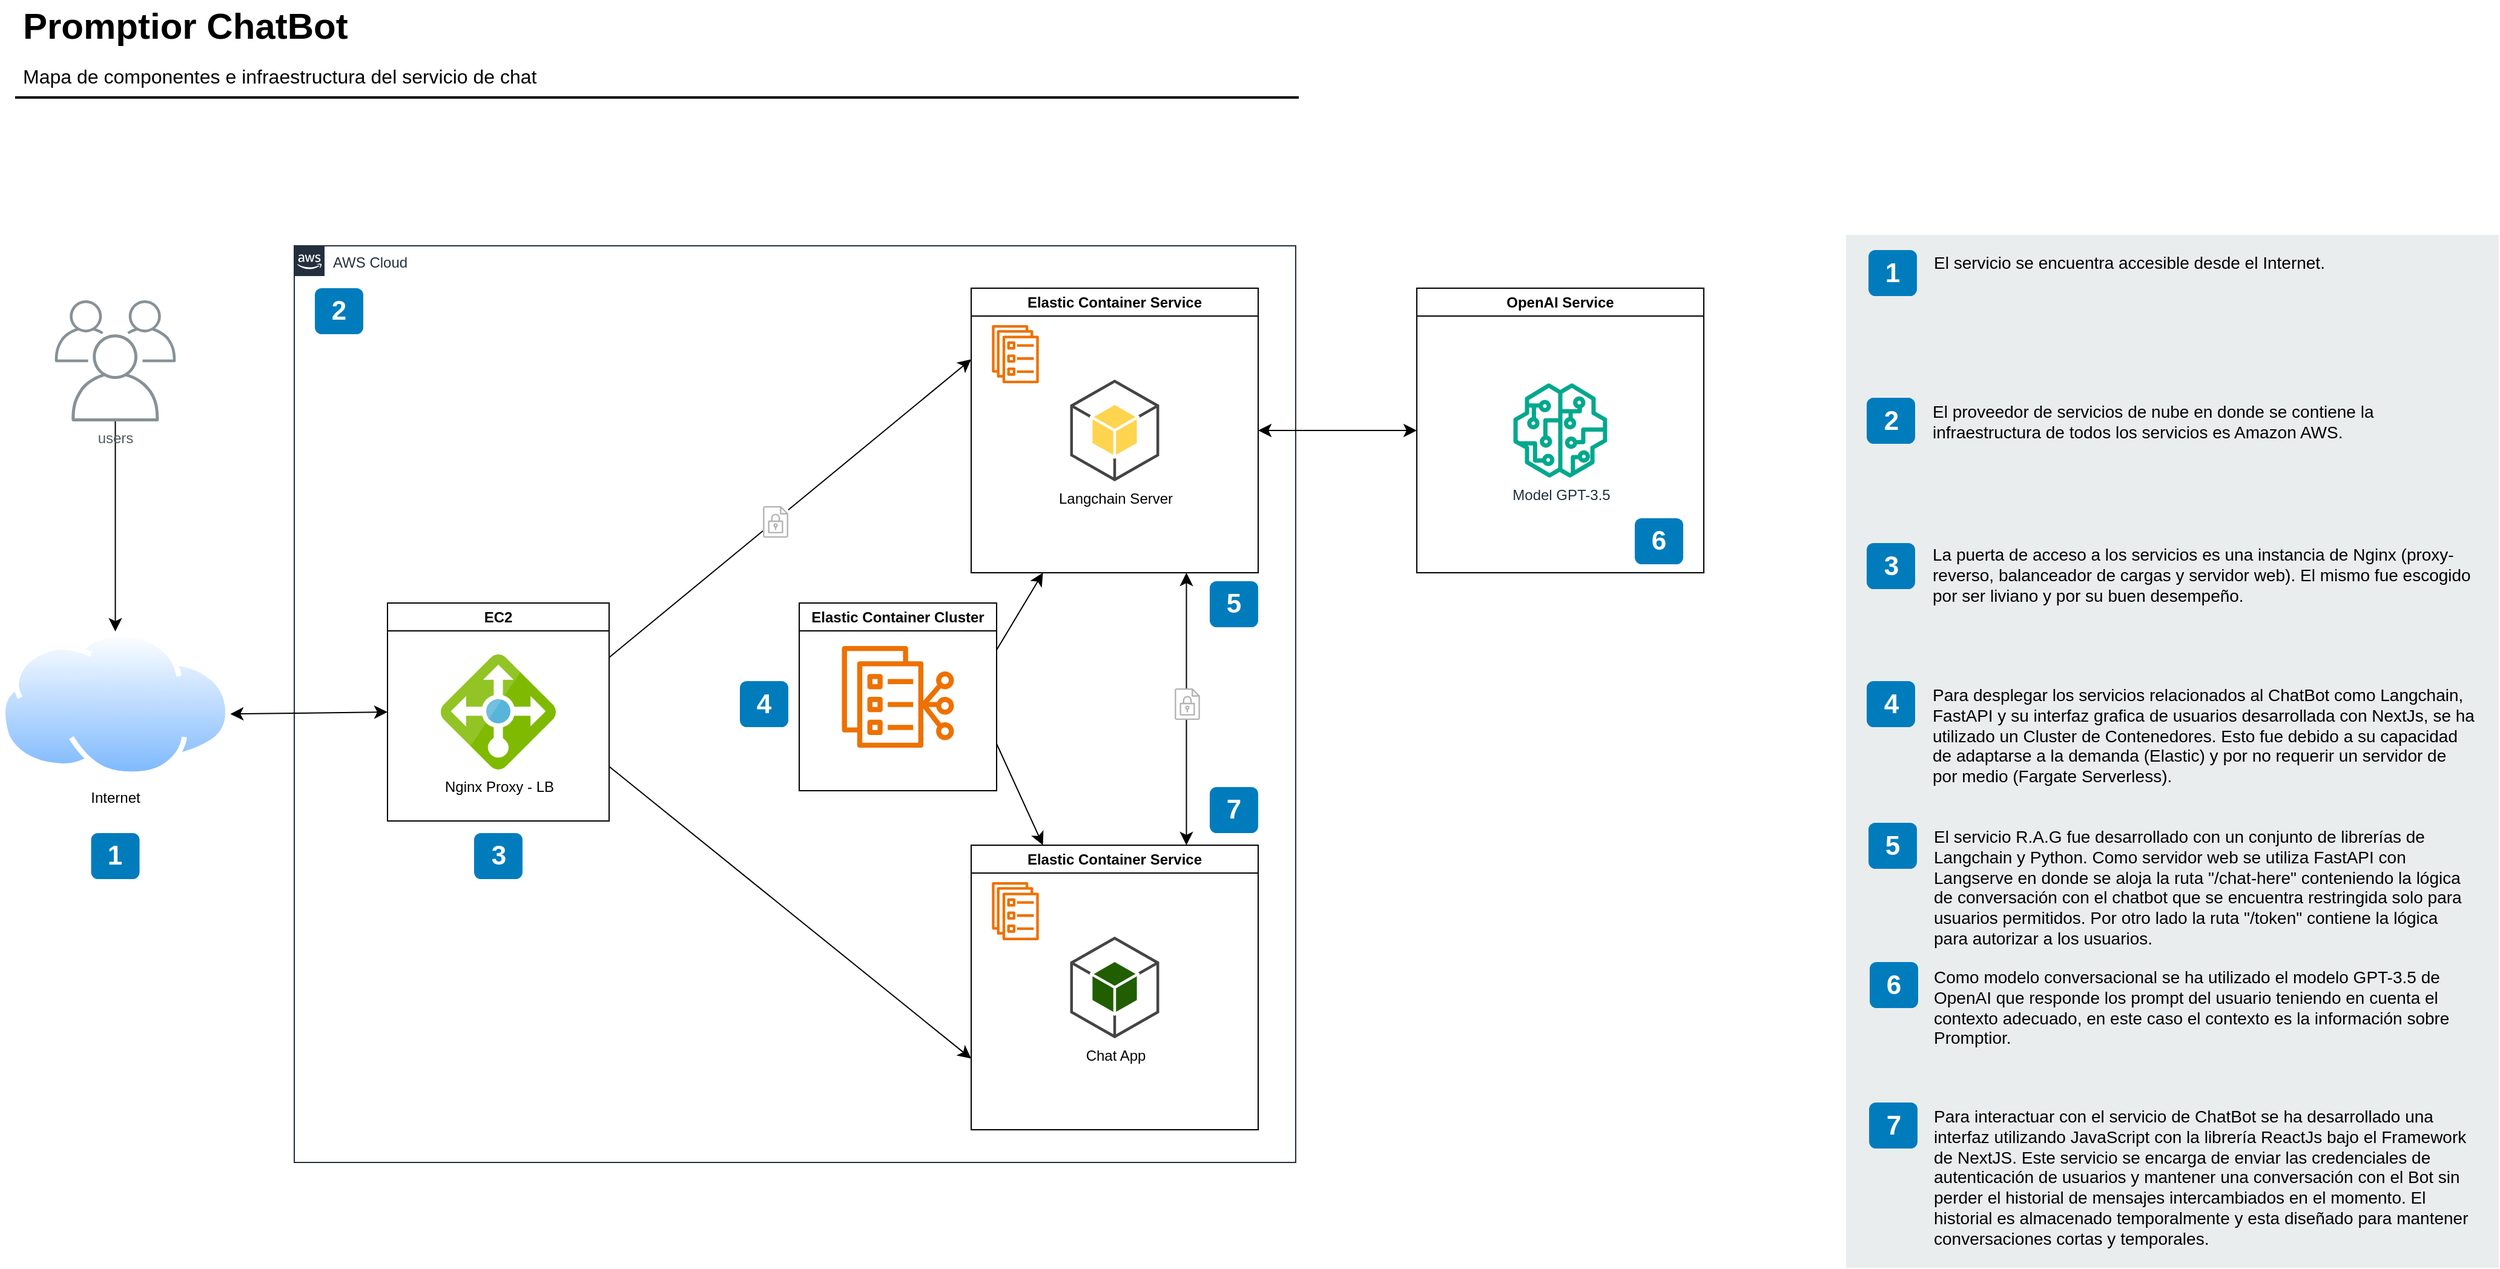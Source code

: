 <mxfile version="24.0.7" type="device">
  <diagram id="Ht1M8jgEwFfnCIfOTk4-" name="Page-1">
    <mxGraphModel dx="2891" dy="2234" grid="1" gridSize="10" guides="1" tooltips="1" connect="1" arrows="1" fold="1" page="1" pageScale="1" pageWidth="827" pageHeight="1169" math="0" shadow="0">
      <root>
        <mxCell id="0" />
        <mxCell id="1" parent="0" />
        <mxCell id="jZVaUwOg5UY3L9NAnvdq-71" value="AWS Cloud" style="points=[[0,0],[0.25,0],[0.5,0],[0.75,0],[1,0],[1,0.25],[1,0.5],[1,0.75],[1,1],[0.75,1],[0.5,1],[0.25,1],[0,1],[0,0.75],[0,0.5],[0,0.25]];outlineConnect=0;gradientColor=none;html=1;whiteSpace=wrap;fontSize=12;fontStyle=0;shape=mxgraph.aws4.group;grIcon=mxgraph.aws4.group_aws_cloud_alt;strokeColor=#232F3E;fillColor=none;verticalAlign=top;align=left;spacingLeft=30;fontColor=#232F3E;dashed=0;labelBackgroundColor=none;container=1;pointerEvents=0;collapsible=0;recursiveResize=0;" parent="1" vertex="1">
          <mxGeometry x="263" y="229" width="827" height="757" as="geometry" />
        </mxCell>
        <mxCell id="gL8OUBxxMgEFJPBuRI0e-1" value="Elastic Container Service" style="swimlane;whiteSpace=wrap;html=1;startSize=23;" parent="jZVaUwOg5UY3L9NAnvdq-71" vertex="1">
          <mxGeometry x="559" y="35" width="237" height="235" as="geometry" />
        </mxCell>
        <mxCell id="gL8OUBxxMgEFJPBuRI0e-4" value="" style="sketch=0;outlineConnect=0;fontColor=#232F3E;gradientColor=none;fillColor=#ED7100;strokeColor=none;dashed=0;verticalLabelPosition=bottom;verticalAlign=top;align=center;html=1;fontSize=12;fontStyle=0;aspect=fixed;pointerEvents=1;shape=mxgraph.aws4.ecs_service;" parent="gL8OUBxxMgEFJPBuRI0e-1" vertex="1">
          <mxGeometry x="17" y="30.5" width="39" height="48" as="geometry" />
        </mxCell>
        <mxCell id="gL8OUBxxMgEFJPBuRI0e-17" value="Langchain Server" style="outlineConnect=0;dashed=0;verticalLabelPosition=bottom;verticalAlign=top;align=center;html=1;shape=mxgraph.aws3.android;fillColor=#FFD44F;gradientColor=none;" parent="gL8OUBxxMgEFJPBuRI0e-1" vertex="1">
          <mxGeometry x="81.75" y="75.5" width="73.5" height="84" as="geometry" />
        </mxCell>
        <mxCell id="gL8OUBxxMgEFJPBuRI0e-9" style="edgeStyle=none;curved=1;rounded=0;orthogonalLoop=1;jettySize=auto;html=1;exitX=1;exitY=0.25;exitDx=0;exitDy=0;entryX=0.25;entryY=1;entryDx=0;entryDy=0;fontSize=12;startSize=8;endSize=8;" parent="jZVaUwOg5UY3L9NAnvdq-71" source="gL8OUBxxMgEFJPBuRI0e-5" target="gL8OUBxxMgEFJPBuRI0e-1" edge="1">
          <mxGeometry relative="1" as="geometry" />
        </mxCell>
        <mxCell id="gL8OUBxxMgEFJPBuRI0e-13" style="edgeStyle=none;curved=1;rounded=0;orthogonalLoop=1;jettySize=auto;html=1;exitX=1;exitY=0.75;exitDx=0;exitDy=0;entryX=0.25;entryY=0;entryDx=0;entryDy=0;fontSize=12;startSize=8;endSize=8;" parent="jZVaUwOg5UY3L9NAnvdq-71" source="gL8OUBxxMgEFJPBuRI0e-5" target="gL8OUBxxMgEFJPBuRI0e-10" edge="1">
          <mxGeometry relative="1" as="geometry" />
        </mxCell>
        <mxCell id="gL8OUBxxMgEFJPBuRI0e-5" value="Elastic Container Cluster" style="swimlane;whiteSpace=wrap;html=1;startSize=23;" parent="jZVaUwOg5UY3L9NAnvdq-71" vertex="1">
          <mxGeometry x="417" y="295" width="163" height="155" as="geometry" />
        </mxCell>
        <mxCell id="gL8OUBxxMgEFJPBuRI0e-8" value="" style="sketch=0;outlineConnect=0;fontColor=#232F3E;gradientColor=none;fillColor=#ED7100;strokeColor=none;dashed=0;verticalLabelPosition=bottom;verticalAlign=top;align=center;html=1;fontSize=12;fontStyle=0;aspect=fixed;pointerEvents=1;shape=mxgraph.aws4.ecs_service_connect;" parent="gL8OUBxxMgEFJPBuRI0e-5" vertex="1">
          <mxGeometry x="35.25" y="35.1" width="92.5" height="84.79" as="geometry" />
        </mxCell>
        <mxCell id="gL8OUBxxMgEFJPBuRI0e-10" value="Elastic Container Service" style="swimlane;whiteSpace=wrap;html=1;startSize=23;" parent="jZVaUwOg5UY3L9NAnvdq-71" vertex="1">
          <mxGeometry x="559" y="495" width="237" height="235" as="geometry" />
        </mxCell>
        <mxCell id="gL8OUBxxMgEFJPBuRI0e-12" value="" style="sketch=0;outlineConnect=0;fontColor=#232F3E;gradientColor=none;fillColor=#ED7100;strokeColor=none;dashed=0;verticalLabelPosition=bottom;verticalAlign=top;align=center;html=1;fontSize=12;fontStyle=0;aspect=fixed;pointerEvents=1;shape=mxgraph.aws4.ecs_service;" parent="gL8OUBxxMgEFJPBuRI0e-10" vertex="1">
          <mxGeometry x="17" y="30.5" width="39" height="48" as="geometry" />
        </mxCell>
        <mxCell id="gL8OUBxxMgEFJPBuRI0e-16" value="Chat App" style="outlineConnect=0;dashed=0;verticalLabelPosition=bottom;verticalAlign=top;align=center;html=1;shape=mxgraph.aws3.android;fillColor=#205E00;gradientColor=none;" parent="gL8OUBxxMgEFJPBuRI0e-10" vertex="1">
          <mxGeometry x="81.75" y="75.5" width="73.5" height="84" as="geometry" />
        </mxCell>
        <mxCell id="jZVaUwOg5UY3L9NAnvdq-103" value="3" style="rounded=1;whiteSpace=wrap;html=1;fillColor=#007CBD;strokeColor=none;fontColor=#FFFFFF;fontStyle=1;fontSize=22;labelBackgroundColor=none;" parent="jZVaUwOg5UY3L9NAnvdq-71" vertex="1">
          <mxGeometry x="148.5" y="485" width="40" height="38" as="geometry" />
        </mxCell>
        <mxCell id="gL8OUBxxMgEFJPBuRI0e-24" value="" style="endArrow=classic;startArrow=classic;html=1;rounded=0;fontSize=12;startSize=8;endSize=8;curved=1;entryX=0.75;entryY=1;entryDx=0;entryDy=0;exitX=0.75;exitY=0;exitDx=0;exitDy=0;" parent="jZVaUwOg5UY3L9NAnvdq-71" source="gL8OUBxxMgEFJPBuRI0e-10" target="gL8OUBxxMgEFJPBuRI0e-1" edge="1">
          <mxGeometry width="50" height="50" relative="1" as="geometry">
            <mxPoint x="457" y="365" as="sourcePoint" />
            <mxPoint x="507" y="315" as="targetPoint" />
          </mxGeometry>
        </mxCell>
        <mxCell id="gL8OUBxxMgEFJPBuRI0e-28" style="edgeStyle=none;curved=1;rounded=0;orthogonalLoop=1;jettySize=auto;html=1;exitX=1;exitY=0.25;exitDx=0;exitDy=0;entryX=0;entryY=0.25;entryDx=0;entryDy=0;fontSize=12;startSize=8;endSize=8;" parent="jZVaUwOg5UY3L9NAnvdq-71" source="gL8OUBxxMgEFJPBuRI0e-25" target="gL8OUBxxMgEFJPBuRI0e-1" edge="1">
          <mxGeometry relative="1" as="geometry" />
        </mxCell>
        <mxCell id="gL8OUBxxMgEFJPBuRI0e-29" style="edgeStyle=none;curved=1;rounded=0;orthogonalLoop=1;jettySize=auto;html=1;exitX=1;exitY=0.75;exitDx=0;exitDy=0;entryX=0;entryY=0.75;entryDx=0;entryDy=0;fontSize=12;startSize=8;endSize=8;" parent="jZVaUwOg5UY3L9NAnvdq-71" source="gL8OUBxxMgEFJPBuRI0e-25" target="gL8OUBxxMgEFJPBuRI0e-10" edge="1">
          <mxGeometry relative="1" as="geometry" />
        </mxCell>
        <mxCell id="gL8OUBxxMgEFJPBuRI0e-25" value="EC2" style="swimlane;whiteSpace=wrap;html=1;startSize=23;" parent="jZVaUwOg5UY3L9NAnvdq-71" vertex="1">
          <mxGeometry x="77" y="295" width="183" height="180" as="geometry" />
        </mxCell>
        <mxCell id="gL8OUBxxMgEFJPBuRI0e-27" value="Nginx Proxy - LB" style="image;sketch=0;aspect=fixed;html=1;points=[];align=center;fontSize=12;image=img/lib/mscae/Load_Balancer_feature.svg;" parent="gL8OUBxxMgEFJPBuRI0e-25" vertex="1">
          <mxGeometry x="44" y="42.5" width="95" height="95" as="geometry" />
        </mxCell>
        <mxCell id="jZVaUwOg5UY3L9NAnvdq-173" value="" style="group" parent="jZVaUwOg5UY3L9NAnvdq-71" vertex="1" connectable="0">
          <mxGeometry x="387" y="215" width="21" height="26" as="geometry" />
        </mxCell>
        <mxCell id="jZVaUwOg5UY3L9NAnvdq-174" value="" style="rounded=0;whiteSpace=wrap;html=1;labelBackgroundColor=#ffffff;fontSize=14;align=center;strokeColor=none;" parent="jZVaUwOg5UY3L9NAnvdq-173" vertex="1">
          <mxGeometry width="21" height="26" as="geometry" />
        </mxCell>
        <mxCell id="jZVaUwOg5UY3L9NAnvdq-175" value="" style="outlineConnect=0;fontColor=#232F3E;gradientColor=none;fillColor=#B3B3B3;strokeColor=none;dashed=0;verticalLabelPosition=bottom;verticalAlign=top;align=center;html=1;fontSize=12;fontStyle=0;aspect=fixed;pointerEvents=1;shape=mxgraph.aws4.encrypted_data;labelBackgroundColor=#ffffff;" parent="jZVaUwOg5UY3L9NAnvdq-173" vertex="1">
          <mxGeometry width="21" height="26" as="geometry" />
        </mxCell>
        <mxCell id="gL8OUBxxMgEFJPBuRI0e-36" value="4" style="rounded=1;whiteSpace=wrap;html=1;fillColor=#007CBD;strokeColor=none;fontColor=#FFFFFF;fontStyle=1;fontSize=22;labelBackgroundColor=none;" parent="jZVaUwOg5UY3L9NAnvdq-71" vertex="1">
          <mxGeometry x="368" y="359.5" width="40" height="38" as="geometry" />
        </mxCell>
        <mxCell id="gL8OUBxxMgEFJPBuRI0e-37" value="5" style="rounded=1;whiteSpace=wrap;html=1;fillColor=#007CBD;strokeColor=none;fontColor=#FFFFFF;fontStyle=1;fontSize=22;labelBackgroundColor=none;" parent="jZVaUwOg5UY3L9NAnvdq-71" vertex="1">
          <mxGeometry x="756" y="277" width="40" height="38" as="geometry" />
        </mxCell>
        <mxCell id="gL8OUBxxMgEFJPBuRI0e-38" value="7" style="rounded=1;whiteSpace=wrap;html=1;fillColor=#007CBD;strokeColor=none;fontColor=#FFFFFF;fontStyle=1;fontSize=22;labelBackgroundColor=none;" parent="jZVaUwOg5UY3L9NAnvdq-71" vertex="1">
          <mxGeometry x="756" y="447" width="40" height="38" as="geometry" />
        </mxCell>
        <mxCell id="gL8OUBxxMgEFJPBuRI0e-44" value="2" style="rounded=1;whiteSpace=wrap;html=1;fillColor=#007CBD;strokeColor=none;fontColor=#FFFFFF;fontStyle=1;fontSize=22;labelBackgroundColor=none;" parent="jZVaUwOg5UY3L9NAnvdq-71" vertex="1">
          <mxGeometry x="17" y="35" width="40" height="38" as="geometry" />
        </mxCell>
        <mxCell id="-QjtrjUzRDEMRZ5MF8oH-46" value="" style="rounded=0;whiteSpace=wrap;html=1;fillColor=#EAEDED;fontSize=22;fontColor=#FFFFFF;strokeColor=none;labelBackgroundColor=none;" parent="1" vertex="1">
          <mxGeometry x="1544.5" y="220" width="539" height="853" as="geometry" />
        </mxCell>
        <mxCell id="-QjtrjUzRDEMRZ5MF8oH-36" value="1" style="rounded=1;whiteSpace=wrap;html=1;fillColor=#007CBD;strokeColor=none;fontColor=#FFFFFF;fontStyle=1;fontSize=22;labelBackgroundColor=none;" parent="1" vertex="1">
          <mxGeometry x="1563" y="232.5" width="40" height="38" as="geometry" />
        </mxCell>
        <mxCell id="-QjtrjUzRDEMRZ5MF8oH-37" value="2" style="rounded=1;whiteSpace=wrap;html=1;fillColor=#007CBD;strokeColor=none;fontColor=#FFFFFF;fontStyle=1;fontSize=22;labelBackgroundColor=none;" parent="1" vertex="1">
          <mxGeometry x="1561.5" y="354.5" width="40" height="38" as="geometry" />
        </mxCell>
        <mxCell id="-QjtrjUzRDEMRZ5MF8oH-38" value="3" style="rounded=1;whiteSpace=wrap;html=1;fillColor=#007CBD;strokeColor=none;fontColor=#FFFFFF;fontStyle=1;fontSize=22;labelBackgroundColor=none;" parent="1" vertex="1">
          <mxGeometry x="1561.5" y="474.5" width="40" height="38" as="geometry" />
        </mxCell>
        <mxCell id="-QjtrjUzRDEMRZ5MF8oH-39" value="4" style="rounded=1;whiteSpace=wrap;html=1;fillColor=#007CBD;strokeColor=none;fontColor=#FFFFFF;fontStyle=1;fontSize=22;labelBackgroundColor=none;" parent="1" vertex="1">
          <mxGeometry x="1561.5" y="588.5" width="40" height="38" as="geometry" />
        </mxCell>
        <mxCell id="-QjtrjUzRDEMRZ5MF8oH-40" value="5" style="rounded=1;whiteSpace=wrap;html=1;fillColor=#007CBD;strokeColor=none;fontColor=#FFFFFF;fontStyle=1;fontSize=22;labelBackgroundColor=none;" parent="1" vertex="1">
          <mxGeometry x="1563" y="705.5" width="40" height="38" as="geometry" />
        </mxCell>
        <mxCell id="-QjtrjUzRDEMRZ5MF8oH-41" value="6" style="rounded=1;whiteSpace=wrap;html=1;fillColor=#007CBD;strokeColor=none;fontColor=#FFFFFF;fontStyle=1;fontSize=22;labelBackgroundColor=none;" parent="1" vertex="1">
          <mxGeometry x="1564" y="820.5" width="40" height="38" as="geometry" />
        </mxCell>
        <mxCell id="-QjtrjUzRDEMRZ5MF8oH-42" value="7" style="rounded=1;whiteSpace=wrap;html=1;fillColor=#007CBD;strokeColor=none;fontColor=#FFFFFF;fontStyle=1;fontSize=22;labelBackgroundColor=none;" parent="1" vertex="1">
          <mxGeometry x="1563.5" y="936.5" width="40" height="38" as="geometry" />
        </mxCell>
        <mxCell id="-QjtrjUzRDEMRZ5MF8oH-47" value="Promptior ChatBot" style="text;html=1;resizable=0;points=[];autosize=1;align=left;verticalAlign=top;spacingTop=-4;fontSize=30;fontStyle=1;labelBackgroundColor=none;" parent="1" vertex="1">
          <mxGeometry x="36.5" y="26.5" width="270" height="40" as="geometry" />
        </mxCell>
        <mxCell id="-QjtrjUzRDEMRZ5MF8oH-48" value="Mapa de componentes e infraestructura del servicio de chat" style="text;html=1;resizable=0;points=[];autosize=1;align=left;verticalAlign=top;spacingTop=-4;fontSize=16;labelBackgroundColor=none;" parent="1" vertex="1">
          <mxGeometry x="36.5" y="76.5" width="450" height="30" as="geometry" />
        </mxCell>
        <mxCell id="SCVMTBWpLvtzJIhz15lM-1" value="" style="line;strokeWidth=2;html=1;fontSize=14;labelBackgroundColor=none;" parent="1" vertex="1">
          <mxGeometry x="32.5" y="101.5" width="1060" height="10" as="geometry" />
        </mxCell>
        <mxCell id="SCVMTBWpLvtzJIhz15lM-6" value="&lt;span&gt;El servicio se encuentra accesible desde el Internet&lt;/span&gt;&lt;span style=&quot;background-color: initial;&quot;&gt;.&lt;/span&gt;" style="text;html=1;align=left;verticalAlign=top;spacingTop=-4;fontSize=14;labelBackgroundColor=none;whiteSpace=wrap;" parent="1" vertex="1">
          <mxGeometry x="1614.5" y="232" width="449" height="118" as="geometry" />
        </mxCell>
        <mxCell id="SCVMTBWpLvtzJIhz15lM-7" value="El proveedor de servicios de nube en donde se contiene la infraestructura de todos los servicios es Amazon AWS." style="text;html=1;align=left;verticalAlign=top;spacingTop=-4;fontSize=14;labelBackgroundColor=none;whiteSpace=wrap;" parent="1" vertex="1">
          <mxGeometry x="1613.5" y="355" width="450" height="115" as="geometry" />
        </mxCell>
        <mxCell id="SCVMTBWpLvtzJIhz15lM-9" value="La puerta de acceso a los servicios es una instancia de Nginx (proxy-reverso, balanceador de cargas y servidor web). El mismo fue escogido por ser liviano y por su buen desempeño." style="text;html=1;align=left;verticalAlign=top;spacingTop=-4;fontSize=14;labelBackgroundColor=none;whiteSpace=wrap;" parent="1" vertex="1">
          <mxGeometry x="1613.5" y="473" width="450" height="117" as="geometry" />
        </mxCell>
        <mxCell id="SCVMTBWpLvtzJIhz15lM-10" value="&lt;span&gt;Para desplegar los servicios relacionados al ChatBot como Langchain, FastAPI y su interfaz grafica de usuarios desarrollada con NextJs, se ha utilizado un Cluster de Contenedores. Esto fue debido a su capacidad de adaptarse a la demanda (Elastic) y por no requerir un servidor de por medio (Fargate Serverless).&lt;/span&gt;" style="text;html=1;align=left;verticalAlign=top;spacingTop=-4;fontSize=14;labelBackgroundColor=none;whiteSpace=wrap;" parent="1" vertex="1">
          <mxGeometry x="1613.5" y="589" width="450" height="121" as="geometry" />
        </mxCell>
        <mxCell id="SCVMTBWpLvtzJIhz15lM-11" value="El servicio R.A.G fue desarrollado con un conjunto de librerías de Langchain y Python. Como servidor web se utiliza FastAPI con Langserve en donde se aloja la ruta &quot;/chat-here&quot;&lt;span style=&quot;background-color: initial;&quot;&gt;&amp;nbsp;conteniendo la lógica de conversación con el chatbot que se encuentra restringida solo para usuarios permitidos. Por otro lado la ruta &quot;/token&quot; contiene la lógica para autorizar a los usuarios.&lt;/span&gt;" style="text;html=1;align=left;verticalAlign=top;spacingTop=-4;fontSize=14;labelBackgroundColor=none;whiteSpace=wrap;" parent="1" vertex="1">
          <mxGeometry x="1614.5" y="706" width="449" height="114" as="geometry" />
        </mxCell>
        <mxCell id="SCVMTBWpLvtzJIhz15lM-12" value="&lt;span&gt;Como modelo conversacional se ha utilizado el modelo GPT-3.5 de OpenAI que responde los prompt del usuario teniendo en cuenta el contexto adecuado, en este caso el contexto es la información sobre Promptior.&lt;/span&gt;" style="text;html=1;align=left;verticalAlign=top;spacingTop=-4;fontSize=14;labelBackgroundColor=none;whiteSpace=wrap;" parent="1" vertex="1">
          <mxGeometry x="1614.5" y="822" width="450" height="118" as="geometry" />
        </mxCell>
        <mxCell id="SCVMTBWpLvtzJIhz15lM-13" value="&lt;span&gt;Para interactuar con el servicio de ChatBot se ha desarrollado una interfaz utilizando JavaScript con la librería ReactJs bajo el Framework de NextJS. Este servicio se encarga de enviar las credenciales de autenticaci&lt;/span&gt;ó&lt;span&gt;n de usuarios y mantener una conversación con el Bot sin perder el historial de mensajes intercambiados en el momento. El historial es almacenado temporalmente y esta diseñado para mantener conversaciones cortas y temporales.&lt;/span&gt;" style="text;html=1;align=left;verticalAlign=top;spacingTop=-4;fontSize=14;labelBackgroundColor=none;whiteSpace=wrap;" parent="1" vertex="1">
          <mxGeometry x="1614.5" y="937" width="449" height="113" as="geometry" />
        </mxCell>
        <mxCell id="jZVaUwOg5UY3L9NAnvdq-163" value="" style="group" parent="1" vertex="1" connectable="0">
          <mxGeometry x="990" y="594.5" width="21" height="26" as="geometry" />
        </mxCell>
        <mxCell id="jZVaUwOg5UY3L9NAnvdq-162" value="" style="rounded=0;whiteSpace=wrap;html=1;labelBackgroundColor=#ffffff;fontSize=14;align=center;strokeColor=none;" parent="jZVaUwOg5UY3L9NAnvdq-163" vertex="1">
          <mxGeometry width="21" height="26" as="geometry" />
        </mxCell>
        <mxCell id="jZVaUwOg5UY3L9NAnvdq-161" value="" style="outlineConnect=0;fontColor=#232F3E;gradientColor=none;fillColor=#B3B3B3;strokeColor=none;dashed=0;verticalLabelPosition=bottom;verticalAlign=top;align=center;html=1;fontSize=12;fontStyle=0;aspect=fixed;pointerEvents=1;shape=mxgraph.aws4.encrypted_data;labelBackgroundColor=#ffffff;" parent="jZVaUwOg5UY3L9NAnvdq-163" vertex="1">
          <mxGeometry width="21" height="26" as="geometry" />
        </mxCell>
        <mxCell id="gL8OUBxxMgEFJPBuRI0e-18" value="OpenAI Service" style="swimlane;whiteSpace=wrap;html=1;startSize=23;" parent="1" vertex="1">
          <mxGeometry x="1190" y="264" width="237" height="235" as="geometry" />
        </mxCell>
        <mxCell id="gL8OUBxxMgEFJPBuRI0e-21" value="Model GPT-3.5" style="sketch=0;outlineConnect=0;fontColor=#232F3E;gradientColor=none;fillColor=#01A88D;strokeColor=none;dashed=0;verticalLabelPosition=bottom;verticalAlign=top;align=center;html=1;fontSize=12;fontStyle=0;aspect=fixed;pointerEvents=1;shape=mxgraph.aws4.sagemaker_model;" parent="gL8OUBxxMgEFJPBuRI0e-18" vertex="1">
          <mxGeometry x="79.5" y="78.5" width="78" height="78" as="geometry" />
        </mxCell>
        <mxCell id="gL8OUBxxMgEFJPBuRI0e-39" value="6" style="rounded=1;whiteSpace=wrap;html=1;fillColor=#007CBD;strokeColor=none;fontColor=#FFFFFF;fontStyle=1;fontSize=22;labelBackgroundColor=none;" parent="gL8OUBxxMgEFJPBuRI0e-18" vertex="1">
          <mxGeometry x="180" y="190" width="40" height="38" as="geometry" />
        </mxCell>
        <mxCell id="gL8OUBxxMgEFJPBuRI0e-40" value="" style="endArrow=classic;startArrow=classic;html=1;rounded=0;fontSize=12;startSize=8;endSize=8;curved=1;entryX=1;entryY=0.5;entryDx=0;entryDy=0;exitX=0;exitY=0.5;exitDx=0;exitDy=0;" parent="1" source="gL8OUBxxMgEFJPBuRI0e-18" target="gL8OUBxxMgEFJPBuRI0e-1" edge="1">
          <mxGeometry width="50" height="50" relative="1" as="geometry">
            <mxPoint x="720" y="594" as="sourcePoint" />
            <mxPoint x="770" y="544" as="targetPoint" />
          </mxGeometry>
        </mxCell>
        <mxCell id="gL8OUBxxMgEFJPBuRI0e-41" value="" style="endArrow=classic;startArrow=classic;html=1;rounded=0;fontSize=12;startSize=8;endSize=8;curved=1;entryX=0;entryY=0.5;entryDx=0;entryDy=0;exitX=0.998;exitY=0.568;exitDx=0;exitDy=0;exitPerimeter=0;" parent="1" source="gL8OUBxxMgEFJPBuRI0e-42" target="gL8OUBxxMgEFJPBuRI0e-25" edge="1">
          <mxGeometry width="50" height="50" relative="1" as="geometry">
            <mxPoint x="210.48" y="614" as="sourcePoint" />
            <mxPoint x="320" y="582.5" as="targetPoint" />
          </mxGeometry>
        </mxCell>
        <mxCell id="gL8OUBxxMgEFJPBuRI0e-42" value="Internet" style="image;aspect=fixed;perimeter=ellipsePerimeter;html=1;align=center;shadow=0;dashed=0;spacingTop=3;image=img/lib/active_directory/internet_cloud.svg;" parent="1" vertex="1">
          <mxGeometry x="20" y="547.5" width="190.48" height="120" as="geometry" />
        </mxCell>
        <mxCell id="gL8OUBxxMgEFJPBuRI0e-43" value="1" style="rounded=1;whiteSpace=wrap;html=1;fillColor=#007CBD;strokeColor=none;fontColor=#FFFFFF;fontStyle=1;fontSize=22;labelBackgroundColor=none;" parent="1" vertex="1">
          <mxGeometry x="95.24" y="714" width="40" height="38" as="geometry" />
        </mxCell>
        <mxCell id="gL8OUBxxMgEFJPBuRI0e-46" style="edgeStyle=none;curved=1;rounded=0;orthogonalLoop=1;jettySize=auto;html=1;entryX=0.5;entryY=0;entryDx=0;entryDy=0;fontSize=12;startSize=8;endSize=8;" parent="1" source="gL8OUBxxMgEFJPBuRI0e-45" target="gL8OUBxxMgEFJPBuRI0e-42" edge="1">
          <mxGeometry relative="1" as="geometry">
            <mxPoint x="115.24" y="554" as="targetPoint" />
          </mxGeometry>
        </mxCell>
        <mxCell id="gL8OUBxxMgEFJPBuRI0e-45" value="users" style="sketch=0;outlineConnect=0;gradientColor=none;fontColor=#545B64;strokeColor=none;fillColor=#879196;dashed=0;verticalLabelPosition=bottom;verticalAlign=top;align=center;html=1;fontSize=12;fontStyle=0;aspect=fixed;shape=mxgraph.aws4.illustration_users;pointerEvents=1" parent="1" vertex="1">
          <mxGeometry x="65.24" y="274" width="100" height="100" as="geometry" />
        </mxCell>
      </root>
    </mxGraphModel>
  </diagram>
</mxfile>
